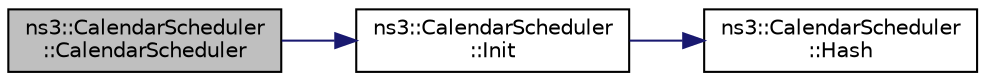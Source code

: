 digraph "ns3::CalendarScheduler::CalendarScheduler"
{
  edge [fontname="Helvetica",fontsize="10",labelfontname="Helvetica",labelfontsize="10"];
  node [fontname="Helvetica",fontsize="10",shape=record];
  rankdir="LR";
  Node1 [label="ns3::CalendarScheduler\l::CalendarScheduler",height=0.2,width=0.4,color="black", fillcolor="grey75", style="filled", fontcolor="black"];
  Node1 -> Node2 [color="midnightblue",fontsize="10",style="solid"];
  Node2 [label="ns3::CalendarScheduler\l::Init",height=0.2,width=0.4,color="black", fillcolor="white", style="filled",URL="$db/dfc/classns3_1_1CalendarScheduler.html#a3bf6cdaed8ea65882707fe6eba13eedf"];
  Node2 -> Node3 [color="midnightblue",fontsize="10",style="solid"];
  Node3 [label="ns3::CalendarScheduler\l::Hash",height=0.2,width=0.4,color="black", fillcolor="white", style="filled",URL="$db/dfc/classns3_1_1CalendarScheduler.html#ad60541150596324cac253040af4f8880"];
}
